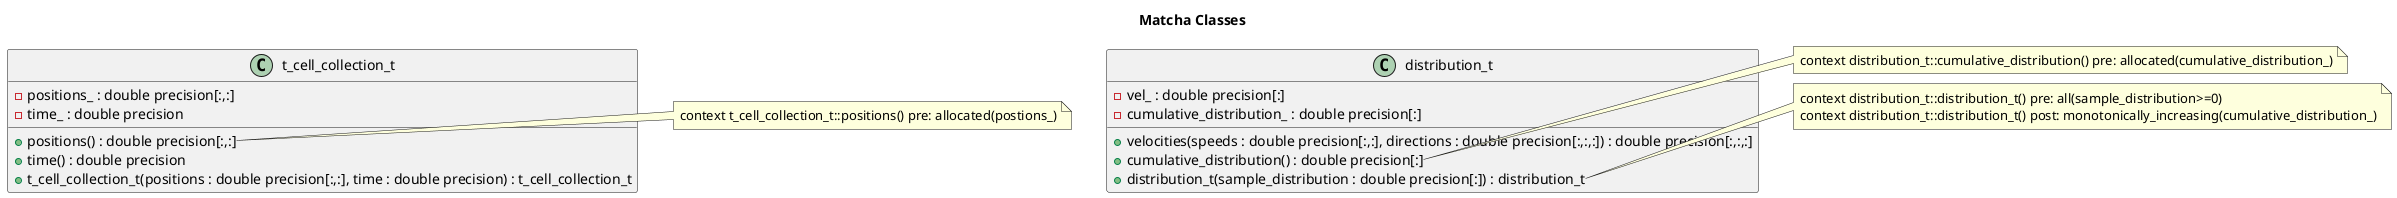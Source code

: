 @startuml

Title "Matcha Classes"

class t_cell_collection_t{
  - positions_ : double precision[:,:]
  - time_ : double precision
  + positions() : double precision[:,:]
  + time() : double precision
  + t_cell_collection_t(positions : double precision[:,:], time : double precision) : t_cell_collection_t
}

note right of t_cell_collection_t::positions()
  context t_cell_collection_t::positions() pre: allocated(postions_)
end note

class distribution_t{
  - vel_ : double precision[:]
  - cumulative_distribution_ : double precision[:]
  + velocities(speeds : double precision[:,:], directions : double precision[:,:,:]) : double precision[:,:,:]
  + cumulative_distribution() : double precision[:]
  + distribution_t(sample_distribution : double precision[:]) : distribution_t
}

note right of distribution_t::cumulative_distribution()
  context distribution_t::cumulative_distribution() pre: allocated(cumulative_distribution_)
end note

note right of distribution_t::distribution_t
  context distribution_t::distribution_t() pre: all(sample_distribution>=0)
  context distribution_t::distribution_t() post: monotonically_increasing(cumulative_distribution_)
end note

note right of distribution_t::velocities()
   context distribution_t::velocities() pre: allocated(cumulative_distribution_)
   context distribution_t::velocities() pre: allocated(vel_)
end note
@enduml
